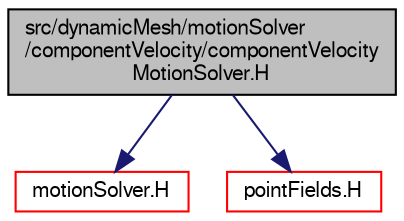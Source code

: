 digraph "src/dynamicMesh/motionSolver/componentVelocity/componentVelocityMotionSolver.H"
{
  bgcolor="transparent";
  edge [fontname="FreeSans",fontsize="10",labelfontname="FreeSans",labelfontsize="10"];
  node [fontname="FreeSans",fontsize="10",shape=record];
  Node0 [label="src/dynamicMesh/motionSolver\l/componentVelocity/componentVelocity\lMotionSolver.H",height=0.2,width=0.4,color="black", fillcolor="grey75", style="filled", fontcolor="black"];
  Node0 -> Node1 [color="midnightblue",fontsize="10",style="solid",fontname="FreeSans"];
  Node1 [label="motionSolver.H",height=0.2,width=0.4,color="red",URL="$a00626.html"];
  Node0 -> Node133 [color="midnightblue",fontsize="10",style="solid",fontname="FreeSans"];
  Node133 [label="pointFields.H",height=0.2,width=0.4,color="red",URL="$a09881.html"];
}
